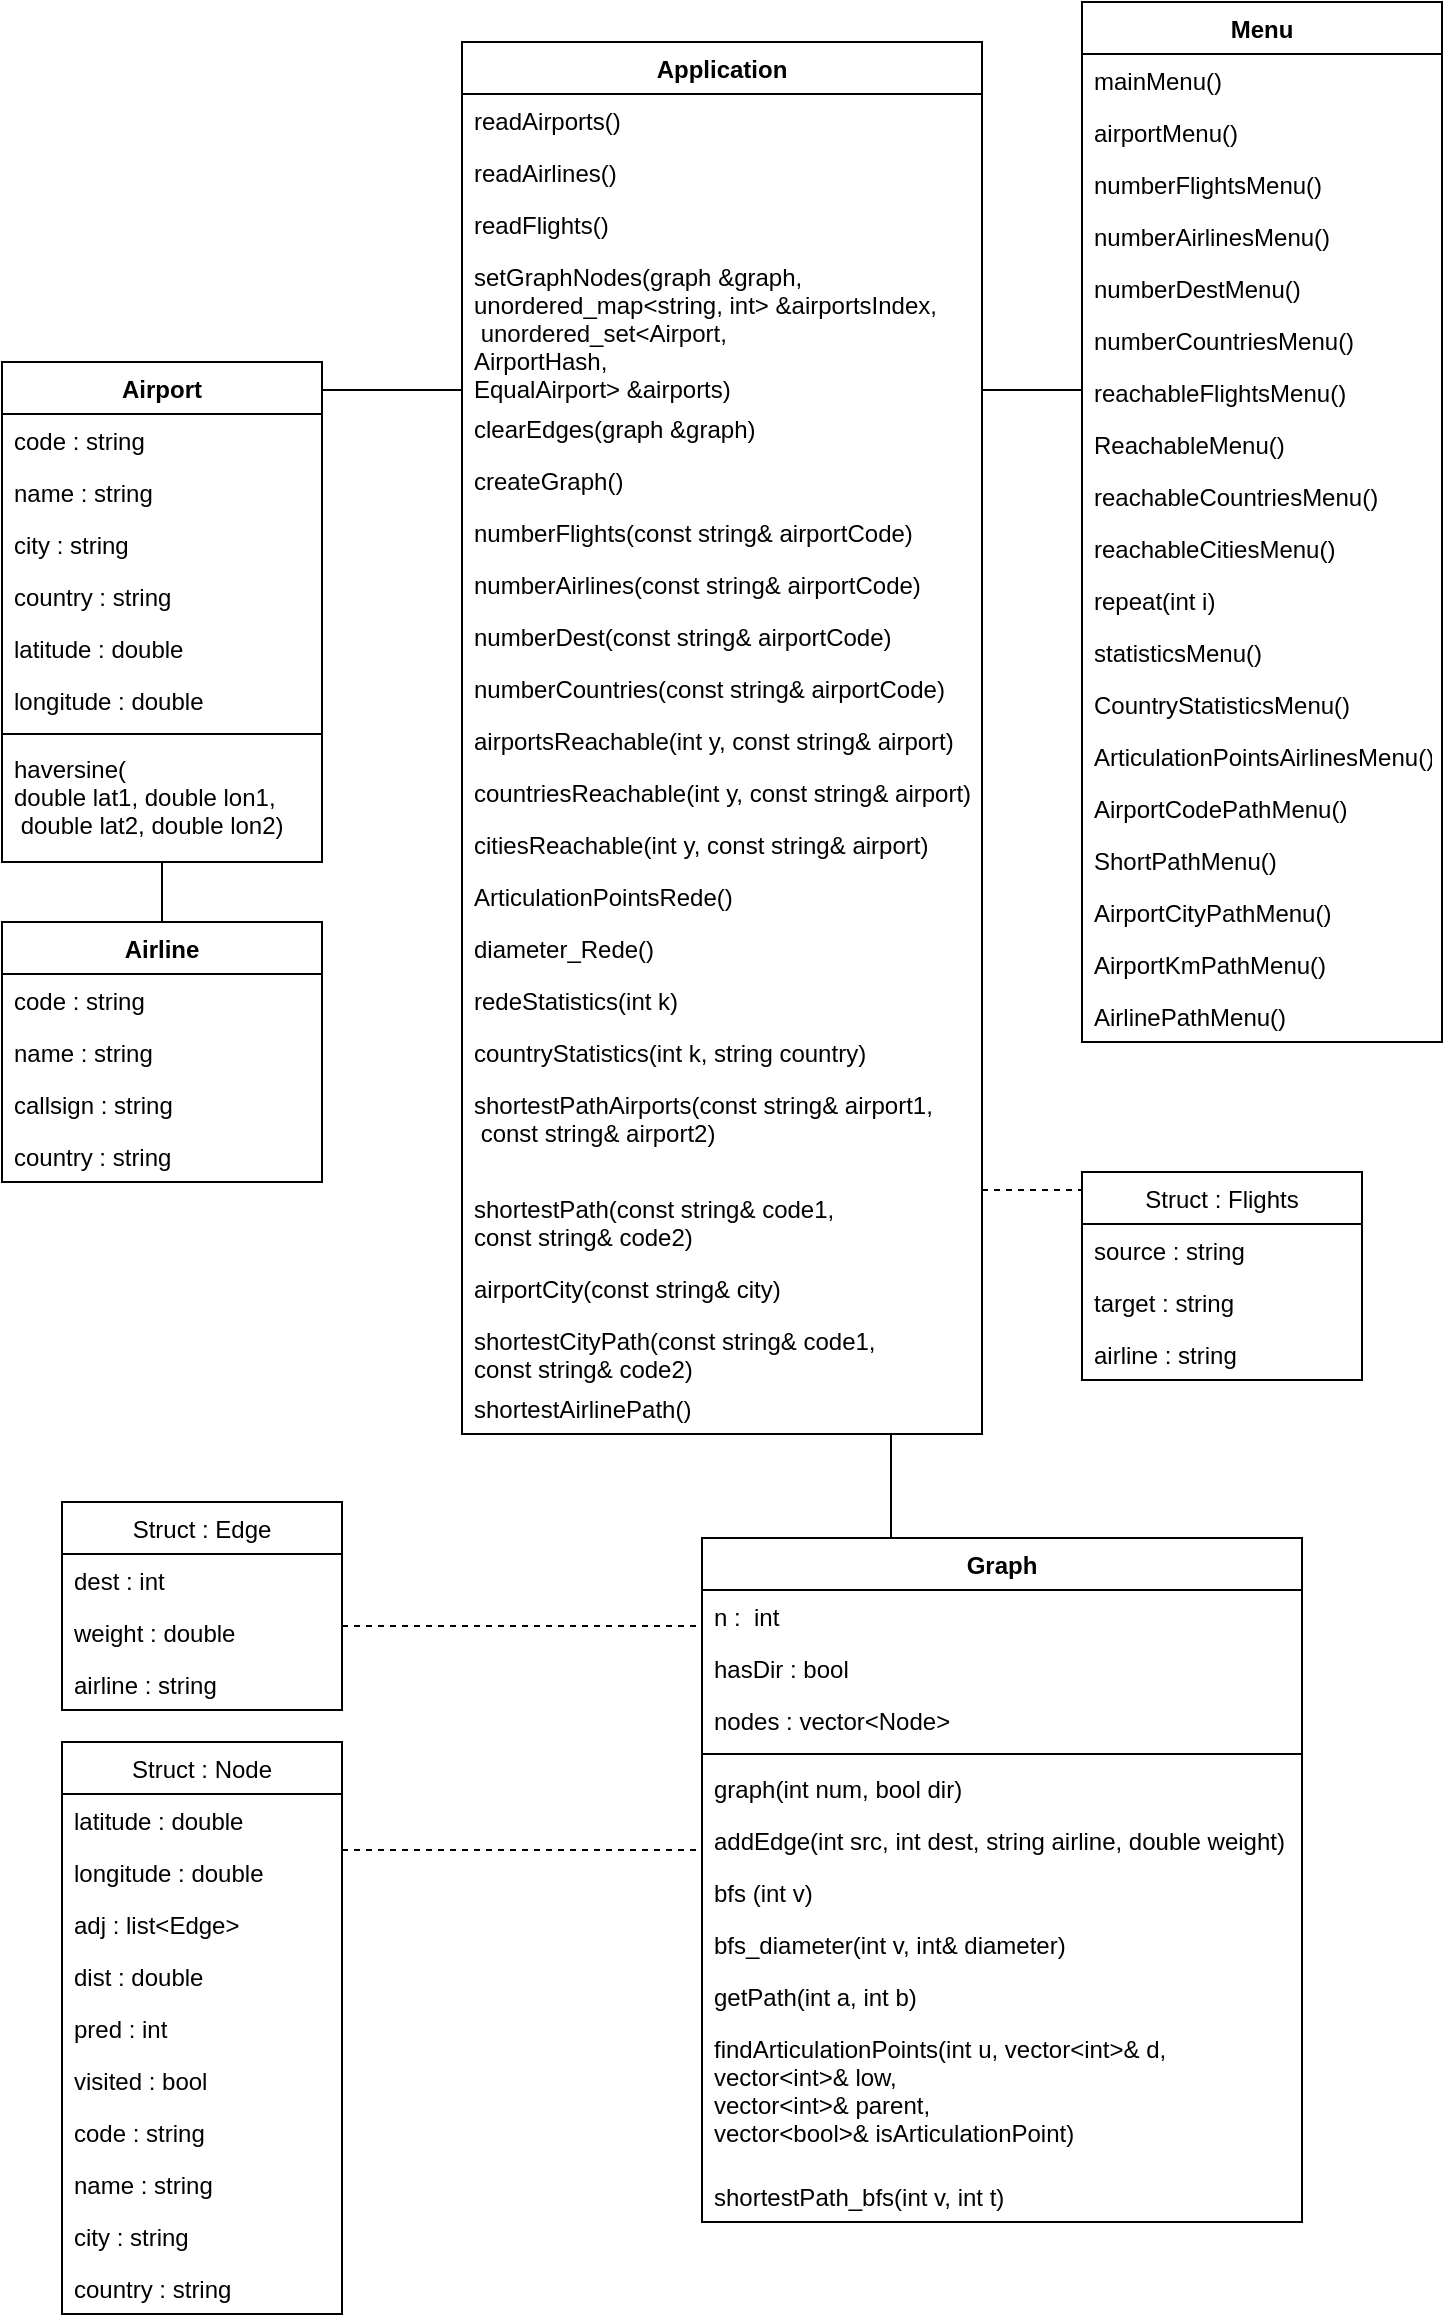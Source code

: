 <mxfile version="20.8.3" type="device"><diagram id="WAvSZbUOhq-vRPrwO2h_" name="Página-1"><mxGraphModel dx="1075" dy="620" grid="1" gridSize="10" guides="1" tooltips="1" connect="1" arrows="1" fold="1" page="1" pageScale="1" pageWidth="827" pageHeight="1169" math="0" shadow="0"><root><mxCell id="0"/><mxCell id="1" parent="0"/><mxCell id="a3QoiFxeWUKnRxNb-1Jx-1" value="Airport" style="swimlane;fontStyle=1;align=center;verticalAlign=top;childLayout=stackLayout;horizontal=1;startSize=26;horizontalStack=0;resizeParent=1;resizeParentMax=0;resizeLast=0;collapsible=1;marginBottom=0;" parent="1" vertex="1"><mxGeometry x="60" y="180" width="160" height="250" as="geometry"/></mxCell><mxCell id="a3QoiFxeWUKnRxNb-1Jx-2" value="code : string" style="text;strokeColor=none;fillColor=none;align=left;verticalAlign=top;spacingLeft=4;spacingRight=4;overflow=hidden;rotatable=0;points=[[0,0.5],[1,0.5]];portConstraint=eastwest;" parent="a3QoiFxeWUKnRxNb-1Jx-1" vertex="1"><mxGeometry y="26" width="160" height="26" as="geometry"/></mxCell><mxCell id="a3QoiFxeWUKnRxNb-1Jx-6" value="name : string" style="text;strokeColor=none;fillColor=none;align=left;verticalAlign=top;spacingLeft=4;spacingRight=4;overflow=hidden;rotatable=0;points=[[0,0.5],[1,0.5]];portConstraint=eastwest;" parent="a3QoiFxeWUKnRxNb-1Jx-1" vertex="1"><mxGeometry y="52" width="160" height="26" as="geometry"/></mxCell><mxCell id="a3QoiFxeWUKnRxNb-1Jx-7" value="city : string" style="text;strokeColor=none;fillColor=none;align=left;verticalAlign=top;spacingLeft=4;spacingRight=4;overflow=hidden;rotatable=0;points=[[0,0.5],[1,0.5]];portConstraint=eastwest;" parent="a3QoiFxeWUKnRxNb-1Jx-1" vertex="1"><mxGeometry y="78" width="160" height="26" as="geometry"/></mxCell><mxCell id="a3QoiFxeWUKnRxNb-1Jx-12" value="country : string" style="text;strokeColor=none;fillColor=none;align=left;verticalAlign=top;spacingLeft=4;spacingRight=4;overflow=hidden;rotatable=0;points=[[0,0.5],[1,0.5]];portConstraint=eastwest;" parent="a3QoiFxeWUKnRxNb-1Jx-1" vertex="1"><mxGeometry y="104" width="160" height="26" as="geometry"/></mxCell><mxCell id="a3QoiFxeWUKnRxNb-1Jx-13" value="latitude : double" style="text;strokeColor=none;fillColor=none;align=left;verticalAlign=top;spacingLeft=4;spacingRight=4;overflow=hidden;rotatable=0;points=[[0,0.5],[1,0.5]];portConstraint=eastwest;" parent="a3QoiFxeWUKnRxNb-1Jx-1" vertex="1"><mxGeometry y="130" width="160" height="26" as="geometry"/></mxCell><mxCell id="a3QoiFxeWUKnRxNb-1Jx-15" value="longitude : double" style="text;strokeColor=none;fillColor=none;align=left;verticalAlign=top;spacingLeft=4;spacingRight=4;overflow=hidden;rotatable=0;points=[[0,0.5],[1,0.5]];portConstraint=eastwest;" parent="a3QoiFxeWUKnRxNb-1Jx-1" vertex="1"><mxGeometry y="156" width="160" height="26" as="geometry"/></mxCell><mxCell id="a3QoiFxeWUKnRxNb-1Jx-24" value="" style="line;strokeWidth=1;fillColor=none;align=left;verticalAlign=middle;spacingTop=-1;spacingLeft=3;spacingRight=3;rotatable=0;labelPosition=right;points=[];portConstraint=eastwest;strokeColor=inherit;" parent="a3QoiFxeWUKnRxNb-1Jx-1" vertex="1"><mxGeometry y="182" width="160" height="8" as="geometry"/></mxCell><mxCell id="a3QoiFxeWUKnRxNb-1Jx-25" value="haversine(&#xA;double lat1, double lon1,&#xA; double lat2, double lon2)" style="text;strokeColor=none;fillColor=none;align=left;verticalAlign=top;spacingLeft=4;spacingRight=4;overflow=hidden;rotatable=0;points=[[0,0.5],[1,0.5]];portConstraint=eastwest;" parent="a3QoiFxeWUKnRxNb-1Jx-1" vertex="1"><mxGeometry y="190" width="160" height="60" as="geometry"/></mxCell><mxCell id="a3QoiFxeWUKnRxNb-1Jx-16" value="Airline" style="swimlane;fontStyle=1;align=center;verticalAlign=top;childLayout=stackLayout;horizontal=1;startSize=26;horizontalStack=0;resizeParent=1;resizeParentMax=0;resizeLast=0;collapsible=1;marginBottom=0;" parent="1" vertex="1"><mxGeometry x="60" y="460" width="160" height="130" as="geometry"/></mxCell><mxCell id="a3QoiFxeWUKnRxNb-1Jx-20" value="code : string" style="text;strokeColor=none;fillColor=none;align=left;verticalAlign=top;spacingLeft=4;spacingRight=4;overflow=hidden;rotatable=0;points=[[0,0.5],[1,0.5]];portConstraint=eastwest;" parent="a3QoiFxeWUKnRxNb-1Jx-16" vertex="1"><mxGeometry y="26" width="160" height="26" as="geometry"/></mxCell><mxCell id="a3QoiFxeWUKnRxNb-1Jx-21" value="name : string" style="text;strokeColor=none;fillColor=none;align=left;verticalAlign=top;spacingLeft=4;spacingRight=4;overflow=hidden;rotatable=0;points=[[0,0.5],[1,0.5]];portConstraint=eastwest;" parent="a3QoiFxeWUKnRxNb-1Jx-16" vertex="1"><mxGeometry y="52" width="160" height="26" as="geometry"/></mxCell><mxCell id="a3QoiFxeWUKnRxNb-1Jx-22" value="callsign : string" style="text;strokeColor=none;fillColor=none;align=left;verticalAlign=top;spacingLeft=4;spacingRight=4;overflow=hidden;rotatable=0;points=[[0,0.5],[1,0.5]];portConstraint=eastwest;" parent="a3QoiFxeWUKnRxNb-1Jx-16" vertex="1"><mxGeometry y="78" width="160" height="26" as="geometry"/></mxCell><mxCell id="a3QoiFxeWUKnRxNb-1Jx-23" value="country : string" style="text;strokeColor=none;fillColor=none;align=left;verticalAlign=top;spacingLeft=4;spacingRight=4;overflow=hidden;rotatable=0;points=[[0,0.5],[1,0.5]];portConstraint=eastwest;" parent="a3QoiFxeWUKnRxNb-1Jx-16" vertex="1"><mxGeometry y="104" width="160" height="26" as="geometry"/></mxCell><mxCell id="a3QoiFxeWUKnRxNb-1Jx-34" value="Application" style="swimlane;fontStyle=1;align=center;verticalAlign=top;childLayout=stackLayout;horizontal=1;startSize=26;horizontalStack=0;resizeParent=1;resizeParentMax=0;resizeLast=0;collapsible=1;marginBottom=0;" parent="1" vertex="1"><mxGeometry x="290" y="20" width="260" height="696" as="geometry"/></mxCell><mxCell id="a3QoiFxeWUKnRxNb-1Jx-37" value="readAirports()" style="text;strokeColor=none;fillColor=none;align=left;verticalAlign=top;spacingLeft=4;spacingRight=4;overflow=hidden;rotatable=0;points=[[0,0.5],[1,0.5]];portConstraint=eastwest;" parent="a3QoiFxeWUKnRxNb-1Jx-34" vertex="1"><mxGeometry y="26" width="260" height="26" as="geometry"/></mxCell><mxCell id="a3QoiFxeWUKnRxNb-1Jx-38" value="readAirlines()" style="text;strokeColor=none;fillColor=none;align=left;verticalAlign=top;spacingLeft=4;spacingRight=4;overflow=hidden;rotatable=0;points=[[0,0.5],[1,0.5]];portConstraint=eastwest;" parent="a3QoiFxeWUKnRxNb-1Jx-34" vertex="1"><mxGeometry y="52" width="260" height="26" as="geometry"/></mxCell><mxCell id="a3QoiFxeWUKnRxNb-1Jx-39" value="readFlights()" style="text;strokeColor=none;fillColor=none;align=left;verticalAlign=top;spacingLeft=4;spacingRight=4;overflow=hidden;rotatable=0;points=[[0,0.5],[1,0.5]];portConstraint=eastwest;" parent="a3QoiFxeWUKnRxNb-1Jx-34" vertex="1"><mxGeometry y="78" width="260" height="26" as="geometry"/></mxCell><mxCell id="a3QoiFxeWUKnRxNb-1Jx-40" value="setGraphNodes(graph &amp;graph, &#xA;unordered_map&lt;string, int&gt; &amp;airportsIndex,&#xA; unordered_set&lt;Airport, &#xA;AirportHash, &#xA;EqualAirport&gt; &amp;airports)" style="text;strokeColor=none;fillColor=none;align=left;verticalAlign=top;spacingLeft=4;spacingRight=4;overflow=hidden;rotatable=0;points=[[0,0.5],[1,0.5]];portConstraint=eastwest;" parent="a3QoiFxeWUKnRxNb-1Jx-34" vertex="1"><mxGeometry y="104" width="260" height="76" as="geometry"/></mxCell><mxCell id="a3QoiFxeWUKnRxNb-1Jx-41" value="clearEdges(graph &amp;graph)" style="text;strokeColor=none;fillColor=none;align=left;verticalAlign=top;spacingLeft=4;spacingRight=4;overflow=hidden;rotatable=0;points=[[0,0.5],[1,0.5]];portConstraint=eastwest;" parent="a3QoiFxeWUKnRxNb-1Jx-34" vertex="1"><mxGeometry y="180" width="260" height="26" as="geometry"/></mxCell><mxCell id="a3QoiFxeWUKnRxNb-1Jx-42" value="createGraph()" style="text;strokeColor=none;fillColor=none;align=left;verticalAlign=top;spacingLeft=4;spacingRight=4;overflow=hidden;rotatable=0;points=[[0,0.5],[1,0.5]];portConstraint=eastwest;" parent="a3QoiFxeWUKnRxNb-1Jx-34" vertex="1"><mxGeometry y="206" width="260" height="26" as="geometry"/></mxCell><mxCell id="a3QoiFxeWUKnRxNb-1Jx-43" value="numberFlights(const string&amp; airportCode)" style="text;strokeColor=none;fillColor=none;align=left;verticalAlign=top;spacingLeft=4;spacingRight=4;overflow=hidden;rotatable=0;points=[[0,0.5],[1,0.5]];portConstraint=eastwest;" parent="a3QoiFxeWUKnRxNb-1Jx-34" vertex="1"><mxGeometry y="232" width="260" height="26" as="geometry"/></mxCell><mxCell id="a3QoiFxeWUKnRxNb-1Jx-44" value="numberAirlines(const string&amp; airportCode)" style="text;strokeColor=none;fillColor=none;align=left;verticalAlign=top;spacingLeft=4;spacingRight=4;overflow=hidden;rotatable=0;points=[[0,0.5],[1,0.5]];portConstraint=eastwest;" parent="a3QoiFxeWUKnRxNb-1Jx-34" vertex="1"><mxGeometry y="258" width="260" height="26" as="geometry"/></mxCell><mxCell id="a3QoiFxeWUKnRxNb-1Jx-45" value="numberDest(const string&amp; airportCode)" style="text;strokeColor=none;fillColor=none;align=left;verticalAlign=top;spacingLeft=4;spacingRight=4;overflow=hidden;rotatable=0;points=[[0,0.5],[1,0.5]];portConstraint=eastwest;" parent="a3QoiFxeWUKnRxNb-1Jx-34" vertex="1"><mxGeometry y="284" width="260" height="26" as="geometry"/></mxCell><mxCell id="a3QoiFxeWUKnRxNb-1Jx-46" value="numberCountries(const string&amp; airportCode)" style="text;strokeColor=none;fillColor=none;align=left;verticalAlign=top;spacingLeft=4;spacingRight=4;overflow=hidden;rotatable=0;points=[[0,0.5],[1,0.5]];portConstraint=eastwest;" parent="a3QoiFxeWUKnRxNb-1Jx-34" vertex="1"><mxGeometry y="310" width="260" height="26" as="geometry"/></mxCell><mxCell id="a3QoiFxeWUKnRxNb-1Jx-47" value="airportsReachable(int y, const string&amp; airport)" style="text;strokeColor=none;fillColor=none;align=left;verticalAlign=top;spacingLeft=4;spacingRight=4;overflow=hidden;rotatable=0;points=[[0,0.5],[1,0.5]];portConstraint=eastwest;" parent="a3QoiFxeWUKnRxNb-1Jx-34" vertex="1"><mxGeometry y="336" width="260" height="26" as="geometry"/></mxCell><mxCell id="a3QoiFxeWUKnRxNb-1Jx-48" value="countriesReachable(int y, const string&amp; airport)" style="text;strokeColor=none;fillColor=none;align=left;verticalAlign=top;spacingLeft=4;spacingRight=4;overflow=hidden;rotatable=0;points=[[0,0.5],[1,0.5]];portConstraint=eastwest;" parent="a3QoiFxeWUKnRxNb-1Jx-34" vertex="1"><mxGeometry y="362" width="260" height="26" as="geometry"/></mxCell><mxCell id="a3QoiFxeWUKnRxNb-1Jx-49" value="citiesReachable(int y, const string&amp; airport)" style="text;strokeColor=none;fillColor=none;align=left;verticalAlign=top;spacingLeft=4;spacingRight=4;overflow=hidden;rotatable=0;points=[[0,0.5],[1,0.5]];portConstraint=eastwest;" parent="a3QoiFxeWUKnRxNb-1Jx-34" vertex="1"><mxGeometry y="388" width="260" height="26" as="geometry"/></mxCell><mxCell id="a3QoiFxeWUKnRxNb-1Jx-50" value="ArticulationPointsRede()" style="text;strokeColor=none;fillColor=none;align=left;verticalAlign=top;spacingLeft=4;spacingRight=4;overflow=hidden;rotatable=0;points=[[0,0.5],[1,0.5]];portConstraint=eastwest;" parent="a3QoiFxeWUKnRxNb-1Jx-34" vertex="1"><mxGeometry y="414" width="260" height="26" as="geometry"/></mxCell><mxCell id="a3QoiFxeWUKnRxNb-1Jx-51" value="diameter_Rede()" style="text;strokeColor=none;fillColor=none;align=left;verticalAlign=top;spacingLeft=4;spacingRight=4;overflow=hidden;rotatable=0;points=[[0,0.5],[1,0.5]];portConstraint=eastwest;" parent="a3QoiFxeWUKnRxNb-1Jx-34" vertex="1"><mxGeometry y="440" width="260" height="26" as="geometry"/></mxCell><mxCell id="a3QoiFxeWUKnRxNb-1Jx-52" value="redeStatistics(int k)" style="text;strokeColor=none;fillColor=none;align=left;verticalAlign=top;spacingLeft=4;spacingRight=4;overflow=hidden;rotatable=0;points=[[0,0.5],[1,0.5]];portConstraint=eastwest;" parent="a3QoiFxeWUKnRxNb-1Jx-34" vertex="1"><mxGeometry y="466" width="260" height="26" as="geometry"/></mxCell><mxCell id="a3QoiFxeWUKnRxNb-1Jx-53" value="countryStatistics(int k, string country)" style="text;strokeColor=none;fillColor=none;align=left;verticalAlign=top;spacingLeft=4;spacingRight=4;overflow=hidden;rotatable=0;points=[[0,0.5],[1,0.5]];portConstraint=eastwest;" parent="a3QoiFxeWUKnRxNb-1Jx-34" vertex="1"><mxGeometry y="492" width="260" height="26" as="geometry"/></mxCell><mxCell id="2A4yk1MuKXkSn5TAVUj1-5" value="shortestPathAirports(const string&amp; airport1,&#xA; const string&amp; airport2)" style="text;strokeColor=none;fillColor=none;align=left;verticalAlign=top;spacingLeft=4;spacingRight=4;overflow=hidden;rotatable=0;points=[[0,0.5],[1,0.5]];portConstraint=eastwest;" vertex="1" parent="a3QoiFxeWUKnRxNb-1Jx-34"><mxGeometry y="518" width="260" height="52" as="geometry"/></mxCell><mxCell id="2A4yk1MuKXkSn5TAVUj1-6" value="shortestPath(const string&amp; code1, &#xA;const string&amp; code2)" style="text;strokeColor=none;fillColor=none;align=left;verticalAlign=top;spacingLeft=4;spacingRight=4;overflow=hidden;rotatable=0;points=[[0,0.5],[1,0.5]];portConstraint=eastwest;" vertex="1" parent="a3QoiFxeWUKnRxNb-1Jx-34"><mxGeometry y="570" width="260" height="40" as="geometry"/></mxCell><mxCell id="2A4yk1MuKXkSn5TAVUj1-7" value="airportCity(const string&amp; city)" style="text;strokeColor=none;fillColor=none;align=left;verticalAlign=top;spacingLeft=4;spacingRight=4;overflow=hidden;rotatable=0;points=[[0,0.5],[1,0.5]];portConstraint=eastwest;" vertex="1" parent="a3QoiFxeWUKnRxNb-1Jx-34"><mxGeometry y="610" width="260" height="26" as="geometry"/></mxCell><mxCell id="2A4yk1MuKXkSn5TAVUj1-8" value="shortestCityPath(const string&amp; code1, &#xA;const string&amp; code2)" style="text;strokeColor=none;fillColor=none;align=left;verticalAlign=top;spacingLeft=4;spacingRight=4;overflow=hidden;rotatable=0;points=[[0,0.5],[1,0.5]];portConstraint=eastwest;" vertex="1" parent="a3QoiFxeWUKnRxNb-1Jx-34"><mxGeometry y="636" width="260" height="34" as="geometry"/></mxCell><mxCell id="2A4yk1MuKXkSn5TAVUj1-10" value="shortestAirlinePath()" style="text;strokeColor=none;fillColor=none;align=left;verticalAlign=top;spacingLeft=4;spacingRight=4;overflow=hidden;rotatable=0;points=[[0,0.5],[1,0.5]];portConstraint=eastwest;" vertex="1" parent="a3QoiFxeWUKnRxNb-1Jx-34"><mxGeometry y="670" width="260" height="26" as="geometry"/></mxCell><mxCell id="a3QoiFxeWUKnRxNb-1Jx-54" value="Graph" style="swimlane;fontStyle=1;align=center;verticalAlign=top;childLayout=stackLayout;horizontal=1;startSize=26;horizontalStack=0;resizeParent=1;resizeParentMax=0;resizeLast=0;collapsible=1;marginBottom=0;" parent="1" vertex="1"><mxGeometry x="410" y="768" width="300" height="342" as="geometry"/></mxCell><mxCell id="a3QoiFxeWUKnRxNb-1Jx-99" value="n :  int" style="text;strokeColor=none;fillColor=none;align=left;verticalAlign=top;spacingLeft=4;spacingRight=4;overflow=hidden;rotatable=0;points=[[0,0.5],[1,0.5]];portConstraint=eastwest;" parent="a3QoiFxeWUKnRxNb-1Jx-54" vertex="1"><mxGeometry y="26" width="300" height="26" as="geometry"/></mxCell><mxCell id="a3QoiFxeWUKnRxNb-1Jx-100" value="hasDir : bool" style="text;strokeColor=none;fillColor=none;align=left;verticalAlign=top;spacingLeft=4;spacingRight=4;overflow=hidden;rotatable=0;points=[[0,0.5],[1,0.5]];portConstraint=eastwest;" parent="a3QoiFxeWUKnRxNb-1Jx-54" vertex="1"><mxGeometry y="52" width="300" height="26" as="geometry"/></mxCell><mxCell id="a3QoiFxeWUKnRxNb-1Jx-101" value="nodes : vector&lt;Node&gt;" style="text;strokeColor=none;fillColor=none;align=left;verticalAlign=top;spacingLeft=4;spacingRight=4;overflow=hidden;rotatable=0;points=[[0,0.5],[1,0.5]];portConstraint=eastwest;" parent="a3QoiFxeWUKnRxNb-1Jx-54" vertex="1"><mxGeometry y="78" width="300" height="26" as="geometry"/></mxCell><mxCell id="a3QoiFxeWUKnRxNb-1Jx-98" value="" style="line;strokeWidth=1;fillColor=none;align=left;verticalAlign=middle;spacingTop=-1;spacingLeft=3;spacingRight=3;rotatable=0;labelPosition=right;points=[];portConstraint=eastwest;strokeColor=inherit;" parent="a3QoiFxeWUKnRxNb-1Jx-54" vertex="1"><mxGeometry y="104" width="300" height="8" as="geometry"/></mxCell><mxCell id="a3QoiFxeWUKnRxNb-1Jx-58" value="graph(int num, bool dir)" style="text;strokeColor=none;fillColor=none;align=left;verticalAlign=top;spacingLeft=4;spacingRight=4;overflow=hidden;rotatable=0;points=[[0,0.5],[1,0.5]];portConstraint=eastwest;" parent="a3QoiFxeWUKnRxNb-1Jx-54" vertex="1"><mxGeometry y="112" width="300" height="26" as="geometry"/></mxCell><mxCell id="a3QoiFxeWUKnRxNb-1Jx-59" value="addEdge(int src, int dest, string airline, double weight)" style="text;strokeColor=none;fillColor=none;align=left;verticalAlign=top;spacingLeft=4;spacingRight=4;overflow=hidden;rotatable=0;points=[[0,0.5],[1,0.5]];portConstraint=eastwest;" parent="a3QoiFxeWUKnRxNb-1Jx-54" vertex="1"><mxGeometry y="138" width="300" height="26" as="geometry"/></mxCell><mxCell id="a3QoiFxeWUKnRxNb-1Jx-60" value="bfs (int v)" style="text;strokeColor=none;fillColor=none;align=left;verticalAlign=top;spacingLeft=4;spacingRight=4;overflow=hidden;rotatable=0;points=[[0,0.5],[1,0.5]];portConstraint=eastwest;" parent="a3QoiFxeWUKnRxNb-1Jx-54" vertex="1"><mxGeometry y="164" width="300" height="26" as="geometry"/></mxCell><mxCell id="a3QoiFxeWUKnRxNb-1Jx-61" value="bfs_diameter(int v, int&amp; diameter)" style="text;strokeColor=none;fillColor=none;align=left;verticalAlign=top;spacingLeft=4;spacingRight=4;overflow=hidden;rotatable=0;points=[[0,0.5],[1,0.5]];portConstraint=eastwest;" parent="a3QoiFxeWUKnRxNb-1Jx-54" vertex="1"><mxGeometry y="190" width="300" height="26" as="geometry"/></mxCell><mxCell id="a3QoiFxeWUKnRxNb-1Jx-62" value="getPath(int a, int b)" style="text;strokeColor=none;fillColor=none;align=left;verticalAlign=top;spacingLeft=4;spacingRight=4;overflow=hidden;rotatable=0;points=[[0,0.5],[1,0.5]];portConstraint=eastwest;" parent="a3QoiFxeWUKnRxNb-1Jx-54" vertex="1"><mxGeometry y="216" width="300" height="26" as="geometry"/></mxCell><mxCell id="a3QoiFxeWUKnRxNb-1Jx-63" value="findArticulationPoints(int u, vector&lt;int&gt;&amp; d, &#xA;vector&lt;int&gt;&amp; low, &#xA;vector&lt;int&gt;&amp; parent, &#xA;vector&lt;bool&gt;&amp; isArticulationPoint)" style="text;strokeColor=none;fillColor=none;align=left;verticalAlign=top;spacingLeft=4;spacingRight=4;overflow=hidden;rotatable=0;points=[[0,0.5],[1,0.5]];portConstraint=eastwest;" parent="a3QoiFxeWUKnRxNb-1Jx-54" vertex="1"><mxGeometry y="242" width="300" height="74" as="geometry"/></mxCell><mxCell id="2A4yk1MuKXkSn5TAVUj1-9" value="shortestPath_bfs(int v, int t)" style="text;strokeColor=none;fillColor=none;align=left;verticalAlign=top;spacingLeft=4;spacingRight=4;overflow=hidden;rotatable=0;points=[[0,0.5],[1,0.5]];portConstraint=eastwest;" vertex="1" parent="a3QoiFxeWUKnRxNb-1Jx-54"><mxGeometry y="316" width="300" height="26" as="geometry"/></mxCell><mxCell id="a3QoiFxeWUKnRxNb-1Jx-66" value="Struct : Flights" style="swimlane;fontStyle=0;childLayout=stackLayout;horizontal=1;startSize=26;fillColor=none;horizontalStack=0;resizeParent=1;resizeParentMax=0;resizeLast=0;collapsible=1;marginBottom=0;" parent="1" vertex="1"><mxGeometry x="600" y="585" width="140" height="104" as="geometry"/></mxCell><mxCell id="a3QoiFxeWUKnRxNb-1Jx-67" value="source : string" style="text;strokeColor=none;fillColor=none;align=left;verticalAlign=top;spacingLeft=4;spacingRight=4;overflow=hidden;rotatable=0;points=[[0,0.5],[1,0.5]];portConstraint=eastwest;" parent="a3QoiFxeWUKnRxNb-1Jx-66" vertex="1"><mxGeometry y="26" width="140" height="26" as="geometry"/></mxCell><mxCell id="a3QoiFxeWUKnRxNb-1Jx-68" value="target : string" style="text;strokeColor=none;fillColor=none;align=left;verticalAlign=top;spacingLeft=4;spacingRight=4;overflow=hidden;rotatable=0;points=[[0,0.5],[1,0.5]];portConstraint=eastwest;" parent="a3QoiFxeWUKnRxNb-1Jx-66" vertex="1"><mxGeometry y="52" width="140" height="26" as="geometry"/></mxCell><mxCell id="a3QoiFxeWUKnRxNb-1Jx-69" value="airline : string" style="text;strokeColor=none;fillColor=none;align=left;verticalAlign=top;spacingLeft=4;spacingRight=4;overflow=hidden;rotatable=0;points=[[0,0.5],[1,0.5]];portConstraint=eastwest;" parent="a3QoiFxeWUKnRxNb-1Jx-66" vertex="1"><mxGeometry y="78" width="140" height="26" as="geometry"/></mxCell><mxCell id="a3QoiFxeWUKnRxNb-1Jx-74" value="Struct : Edge" style="swimlane;fontStyle=0;childLayout=stackLayout;horizontal=1;startSize=26;fillColor=none;horizontalStack=0;resizeParent=1;resizeParentMax=0;resizeLast=0;collapsible=1;marginBottom=0;" parent="1" vertex="1"><mxGeometry x="90" y="750" width="140" height="104" as="geometry"/></mxCell><mxCell id="a3QoiFxeWUKnRxNb-1Jx-75" value="dest : int" style="text;strokeColor=none;fillColor=none;align=left;verticalAlign=top;spacingLeft=4;spacingRight=4;overflow=hidden;rotatable=0;points=[[0,0.5],[1,0.5]];portConstraint=eastwest;" parent="a3QoiFxeWUKnRxNb-1Jx-74" vertex="1"><mxGeometry y="26" width="140" height="26" as="geometry"/></mxCell><mxCell id="a3QoiFxeWUKnRxNb-1Jx-76" value="weight : double" style="text;strokeColor=none;fillColor=none;align=left;verticalAlign=top;spacingLeft=4;spacingRight=4;overflow=hidden;rotatable=0;points=[[0,0.5],[1,0.5]];portConstraint=eastwest;" parent="a3QoiFxeWUKnRxNb-1Jx-74" vertex="1"><mxGeometry y="52" width="140" height="26" as="geometry"/></mxCell><mxCell id="a3QoiFxeWUKnRxNb-1Jx-77" value="airline : string" style="text;strokeColor=none;fillColor=none;align=left;verticalAlign=top;spacingLeft=4;spacingRight=4;overflow=hidden;rotatable=0;points=[[0,0.5],[1,0.5]];portConstraint=eastwest;" parent="a3QoiFxeWUKnRxNb-1Jx-74" vertex="1"><mxGeometry y="78" width="140" height="26" as="geometry"/></mxCell><mxCell id="a3QoiFxeWUKnRxNb-1Jx-84" value="" style="line;strokeWidth=1;fillColor=none;align=left;verticalAlign=middle;spacingTop=-1;spacingLeft=3;spacingRight=3;rotatable=0;labelPosition=right;points=[];portConstraint=eastwest;strokeColor=inherit;dashed=1;" parent="1" vertex="1"><mxGeometry x="230" y="808" width="180" height="8" as="geometry"/></mxCell><mxCell id="a3QoiFxeWUKnRxNb-1Jx-85" value="Struct : Node" style="swimlane;fontStyle=0;childLayout=stackLayout;horizontal=1;startSize=26;fillColor=none;horizontalStack=0;resizeParent=1;resizeParentMax=0;resizeLast=0;collapsible=1;marginBottom=0;" parent="1" vertex="1"><mxGeometry x="90" y="870" width="140" height="286" as="geometry"/></mxCell><mxCell id="a3QoiFxeWUKnRxNb-1Jx-95" value="latitude : double" style="text;strokeColor=none;fillColor=none;align=left;verticalAlign=top;spacingLeft=4;spacingRight=4;overflow=hidden;rotatable=0;points=[[0,0.5],[1,0.5]];portConstraint=eastwest;" parent="a3QoiFxeWUKnRxNb-1Jx-85" vertex="1"><mxGeometry y="26" width="140" height="26" as="geometry"/></mxCell><mxCell id="a3QoiFxeWUKnRxNb-1Jx-96" value="longitude : double" style="text;strokeColor=none;fillColor=none;align=left;verticalAlign=top;spacingLeft=4;spacingRight=4;overflow=hidden;rotatable=0;points=[[0,0.5],[1,0.5]];portConstraint=eastwest;" parent="a3QoiFxeWUKnRxNb-1Jx-85" vertex="1"><mxGeometry y="52" width="140" height="26" as="geometry"/></mxCell><mxCell id="a3QoiFxeWUKnRxNb-1Jx-86" value="adj : list&lt;Edge&gt;" style="text;strokeColor=none;fillColor=none;align=left;verticalAlign=top;spacingLeft=4;spacingRight=4;overflow=hidden;rotatable=0;points=[[0,0.5],[1,0.5]];portConstraint=eastwest;dashed=1;" parent="a3QoiFxeWUKnRxNb-1Jx-85" vertex="1"><mxGeometry y="78" width="140" height="26" as="geometry"/></mxCell><mxCell id="a3QoiFxeWUKnRxNb-1Jx-87" value="dist : double" style="text;strokeColor=none;fillColor=none;align=left;verticalAlign=top;spacingLeft=4;spacingRight=4;overflow=hidden;rotatable=0;points=[[0,0.5],[1,0.5]];portConstraint=eastwest;dashed=1;" parent="a3QoiFxeWUKnRxNb-1Jx-85" vertex="1"><mxGeometry y="104" width="140" height="26" as="geometry"/></mxCell><mxCell id="a3QoiFxeWUKnRxNb-1Jx-88" value="pred : int" style="text;strokeColor=none;fillColor=none;align=left;verticalAlign=top;spacingLeft=4;spacingRight=4;overflow=hidden;rotatable=0;points=[[0,0.5],[1,0.5]];portConstraint=eastwest;dashed=1;" parent="a3QoiFxeWUKnRxNb-1Jx-85" vertex="1"><mxGeometry y="130" width="140" height="26" as="geometry"/></mxCell><mxCell id="a3QoiFxeWUKnRxNb-1Jx-89" value="visited : bool&#xA;" style="text;strokeColor=none;fillColor=none;align=left;verticalAlign=top;spacingLeft=4;spacingRight=4;overflow=hidden;rotatable=0;points=[[0,0.5],[1,0.5]];portConstraint=eastwest;dashed=1;" parent="a3QoiFxeWUKnRxNb-1Jx-85" vertex="1"><mxGeometry y="156" width="140" height="26" as="geometry"/></mxCell><mxCell id="a3QoiFxeWUKnRxNb-1Jx-91" value="code : string" style="text;strokeColor=none;fillColor=none;align=left;verticalAlign=top;spacingLeft=4;spacingRight=4;overflow=hidden;rotatable=0;points=[[0,0.5],[1,0.5]];portConstraint=eastwest;" parent="a3QoiFxeWUKnRxNb-1Jx-85" vertex="1"><mxGeometry y="182" width="140" height="26" as="geometry"/></mxCell><mxCell id="a3QoiFxeWUKnRxNb-1Jx-92" value="name : string" style="text;strokeColor=none;fillColor=none;align=left;verticalAlign=top;spacingLeft=4;spacingRight=4;overflow=hidden;rotatable=0;points=[[0,0.5],[1,0.5]];portConstraint=eastwest;" parent="a3QoiFxeWUKnRxNb-1Jx-85" vertex="1"><mxGeometry y="208" width="140" height="26" as="geometry"/></mxCell><mxCell id="a3QoiFxeWUKnRxNb-1Jx-93" value="city : string" style="text;strokeColor=none;fillColor=none;align=left;verticalAlign=top;spacingLeft=4;spacingRight=4;overflow=hidden;rotatable=0;points=[[0,0.5],[1,0.5]];portConstraint=eastwest;" parent="a3QoiFxeWUKnRxNb-1Jx-85" vertex="1"><mxGeometry y="234" width="140" height="26" as="geometry"/></mxCell><mxCell id="a3QoiFxeWUKnRxNb-1Jx-94" value="country : string" style="text;strokeColor=none;fillColor=none;align=left;verticalAlign=top;spacingLeft=4;spacingRight=4;overflow=hidden;rotatable=0;points=[[0,0.5],[1,0.5]];portConstraint=eastwest;" parent="a3QoiFxeWUKnRxNb-1Jx-85" vertex="1"><mxGeometry y="260" width="140" height="26" as="geometry"/></mxCell><mxCell id="a3QoiFxeWUKnRxNb-1Jx-97" value="" style="line;strokeWidth=1;fillColor=none;align=left;verticalAlign=middle;spacingTop=-1;spacingLeft=3;spacingRight=3;rotatable=0;labelPosition=right;points=[];portConstraint=eastwest;strokeColor=inherit;dashed=1;" parent="1" vertex="1"><mxGeometry x="230" y="920" width="180" height="8" as="geometry"/></mxCell><mxCell id="a3QoiFxeWUKnRxNb-1Jx-104" value="" style="line;strokeWidth=1;fillColor=none;align=left;verticalAlign=middle;spacingTop=-1;spacingLeft=3;spacingRight=3;rotatable=0;labelPosition=right;points=[];portConstraint=eastwest;strokeColor=inherit;direction=south;" parent="1" vertex="1"><mxGeometry x="500" y="716" width="9" height="52" as="geometry"/></mxCell><mxCell id="a3QoiFxeWUKnRxNb-1Jx-105" value="" style="line;strokeWidth=1;fillColor=none;align=left;verticalAlign=middle;spacingTop=-1;spacingLeft=3;spacingRight=3;rotatable=0;labelPosition=right;points=[];portConstraint=eastwest;strokeColor=inherit;" parent="1" vertex="1"><mxGeometry x="220" y="190" width="70" height="8" as="geometry"/></mxCell><mxCell id="a3QoiFxeWUKnRxNb-1Jx-108" value="" style="line;strokeWidth=1;fillColor=none;align=left;verticalAlign=middle;spacingTop=-1;spacingLeft=3;spacingRight=3;rotatable=0;labelPosition=right;points=[];portConstraint=eastwest;strokeColor=inherit;direction=south;" parent="1" vertex="1"><mxGeometry x="136" y="430" width="8" height="30" as="geometry"/></mxCell><mxCell id="a3QoiFxeWUKnRxNb-1Jx-113" value="Menu" style="swimlane;fontStyle=1;align=center;verticalAlign=top;childLayout=stackLayout;horizontal=1;startSize=26;horizontalStack=0;resizeParent=1;resizeParentMax=0;resizeLast=0;collapsible=1;marginBottom=0;" parent="1" vertex="1"><mxGeometry x="600" width="180" height="520" as="geometry"/></mxCell><mxCell id="a3QoiFxeWUKnRxNb-1Jx-116" value="mainMenu()" style="text;strokeColor=none;fillColor=none;align=left;verticalAlign=top;spacingLeft=4;spacingRight=4;overflow=hidden;rotatable=0;points=[[0,0.5],[1,0.5]];portConstraint=eastwest;" parent="a3QoiFxeWUKnRxNb-1Jx-113" vertex="1"><mxGeometry y="26" width="180" height="26" as="geometry"/></mxCell><mxCell id="a3QoiFxeWUKnRxNb-1Jx-117" value="airportMenu()" style="text;strokeColor=none;fillColor=none;align=left;verticalAlign=top;spacingLeft=4;spacingRight=4;overflow=hidden;rotatable=0;points=[[0,0.5],[1,0.5]];portConstraint=eastwest;" parent="a3QoiFxeWUKnRxNb-1Jx-113" vertex="1"><mxGeometry y="52" width="180" height="26" as="geometry"/></mxCell><mxCell id="a3QoiFxeWUKnRxNb-1Jx-118" value="numberFlightsMenu()" style="text;strokeColor=none;fillColor=none;align=left;verticalAlign=top;spacingLeft=4;spacingRight=4;overflow=hidden;rotatable=0;points=[[0,0.5],[1,0.5]];portConstraint=eastwest;" parent="a3QoiFxeWUKnRxNb-1Jx-113" vertex="1"><mxGeometry y="78" width="180" height="26" as="geometry"/></mxCell><mxCell id="a3QoiFxeWUKnRxNb-1Jx-119" value="numberAirlinesMenu()" style="text;strokeColor=none;fillColor=none;align=left;verticalAlign=top;spacingLeft=4;spacingRight=4;overflow=hidden;rotatable=0;points=[[0,0.5],[1,0.5]];portConstraint=eastwest;" parent="a3QoiFxeWUKnRxNb-1Jx-113" vertex="1"><mxGeometry y="104" width="180" height="26" as="geometry"/></mxCell><mxCell id="a3QoiFxeWUKnRxNb-1Jx-120" value="numberDestMenu()" style="text;strokeColor=none;fillColor=none;align=left;verticalAlign=top;spacingLeft=4;spacingRight=4;overflow=hidden;rotatable=0;points=[[0,0.5],[1,0.5]];portConstraint=eastwest;" parent="a3QoiFxeWUKnRxNb-1Jx-113" vertex="1"><mxGeometry y="130" width="180" height="26" as="geometry"/></mxCell><mxCell id="a3QoiFxeWUKnRxNb-1Jx-121" value="numberCountriesMenu()" style="text;strokeColor=none;fillColor=none;align=left;verticalAlign=top;spacingLeft=4;spacingRight=4;overflow=hidden;rotatable=0;points=[[0,0.5],[1,0.5]];portConstraint=eastwest;" parent="a3QoiFxeWUKnRxNb-1Jx-113" vertex="1"><mxGeometry y="156" width="180" height="26" as="geometry"/></mxCell><mxCell id="a3QoiFxeWUKnRxNb-1Jx-122" value="reachableFlightsMenu()" style="text;strokeColor=none;fillColor=none;align=left;verticalAlign=top;spacingLeft=4;spacingRight=4;overflow=hidden;rotatable=0;points=[[0,0.5],[1,0.5]];portConstraint=eastwest;" parent="a3QoiFxeWUKnRxNb-1Jx-113" vertex="1"><mxGeometry y="182" width="180" height="26" as="geometry"/></mxCell><mxCell id="a3QoiFxeWUKnRxNb-1Jx-123" value="ReachableMenu()" style="text;strokeColor=none;fillColor=none;align=left;verticalAlign=top;spacingLeft=4;spacingRight=4;overflow=hidden;rotatable=0;points=[[0,0.5],[1,0.5]];portConstraint=eastwest;" parent="a3QoiFxeWUKnRxNb-1Jx-113" vertex="1"><mxGeometry y="208" width="180" height="26" as="geometry"/></mxCell><mxCell id="a3QoiFxeWUKnRxNb-1Jx-124" value="reachableCountriesMenu()" style="text;strokeColor=none;fillColor=none;align=left;verticalAlign=top;spacingLeft=4;spacingRight=4;overflow=hidden;rotatable=0;points=[[0,0.5],[1,0.5]];portConstraint=eastwest;" parent="a3QoiFxeWUKnRxNb-1Jx-113" vertex="1"><mxGeometry y="234" width="180" height="26" as="geometry"/></mxCell><mxCell id="a3QoiFxeWUKnRxNb-1Jx-125" value="reachableCitiesMenu()" style="text;strokeColor=none;fillColor=none;align=left;verticalAlign=top;spacingLeft=4;spacingRight=4;overflow=hidden;rotatable=0;points=[[0,0.5],[1,0.5]];portConstraint=eastwest;" parent="a3QoiFxeWUKnRxNb-1Jx-113" vertex="1"><mxGeometry y="260" width="180" height="26" as="geometry"/></mxCell><mxCell id="a3QoiFxeWUKnRxNb-1Jx-126" value="repeat(int i)" style="text;strokeColor=none;fillColor=none;align=left;verticalAlign=top;spacingLeft=4;spacingRight=4;overflow=hidden;rotatable=0;points=[[0,0.5],[1,0.5]];portConstraint=eastwest;" parent="a3QoiFxeWUKnRxNb-1Jx-113" vertex="1"><mxGeometry y="286" width="180" height="26" as="geometry"/></mxCell><mxCell id="a3QoiFxeWUKnRxNb-1Jx-127" value="statisticsMenu()" style="text;strokeColor=none;fillColor=none;align=left;verticalAlign=top;spacingLeft=4;spacingRight=4;overflow=hidden;rotatable=0;points=[[0,0.5],[1,0.5]];portConstraint=eastwest;" parent="a3QoiFxeWUKnRxNb-1Jx-113" vertex="1"><mxGeometry y="312" width="180" height="26" as="geometry"/></mxCell><mxCell id="a3QoiFxeWUKnRxNb-1Jx-128" value="CountryStatisticsMenu()" style="text;strokeColor=none;fillColor=none;align=left;verticalAlign=top;spacingLeft=4;spacingRight=4;overflow=hidden;rotatable=0;points=[[0,0.5],[1,0.5]];portConstraint=eastwest;" parent="a3QoiFxeWUKnRxNb-1Jx-113" vertex="1"><mxGeometry y="338" width="180" height="26" as="geometry"/></mxCell><mxCell id="a3QoiFxeWUKnRxNb-1Jx-129" value="ArticulationPointsAirlinesMenu()" style="text;strokeColor=none;fillColor=none;align=left;verticalAlign=top;spacingLeft=4;spacingRight=4;overflow=hidden;rotatable=0;points=[[0,0.5],[1,0.5]];portConstraint=eastwest;" parent="a3QoiFxeWUKnRxNb-1Jx-113" vertex="1"><mxGeometry y="364" width="180" height="26" as="geometry"/></mxCell><mxCell id="2A4yk1MuKXkSn5TAVUj1-1" value="AirportCodePathMenu()" style="text;strokeColor=none;fillColor=none;align=left;verticalAlign=top;spacingLeft=4;spacingRight=4;overflow=hidden;rotatable=0;points=[[0,0.5],[1,0.5]];portConstraint=eastwest;" vertex="1" parent="a3QoiFxeWUKnRxNb-1Jx-113"><mxGeometry y="390" width="180" height="26" as="geometry"/></mxCell><mxCell id="2A4yk1MuKXkSn5TAVUj1-2" value="ShortPathMenu()" style="text;strokeColor=none;fillColor=none;align=left;verticalAlign=top;spacingLeft=4;spacingRight=4;overflow=hidden;rotatable=0;points=[[0,0.5],[1,0.5]];portConstraint=eastwest;" vertex="1" parent="a3QoiFxeWUKnRxNb-1Jx-113"><mxGeometry y="416" width="180" height="26" as="geometry"/></mxCell><mxCell id="2A4yk1MuKXkSn5TAVUj1-3" value="AirportCityPathMenu()" style="text;strokeColor=none;fillColor=none;align=left;verticalAlign=top;spacingLeft=4;spacingRight=4;overflow=hidden;rotatable=0;points=[[0,0.5],[1,0.5]];portConstraint=eastwest;" vertex="1" parent="a3QoiFxeWUKnRxNb-1Jx-113"><mxGeometry y="442" width="180" height="26" as="geometry"/></mxCell><mxCell id="2A4yk1MuKXkSn5TAVUj1-4" value="AirportKmPathMenu()" style="text;strokeColor=none;fillColor=none;align=left;verticalAlign=top;spacingLeft=4;spacingRight=4;overflow=hidden;rotatable=0;points=[[0,0.5],[1,0.5]];portConstraint=eastwest;" vertex="1" parent="a3QoiFxeWUKnRxNb-1Jx-113"><mxGeometry y="468" width="180" height="26" as="geometry"/></mxCell><mxCell id="2A4yk1MuKXkSn5TAVUj1-12" value="AirlinePathMenu()" style="text;strokeColor=none;fillColor=none;align=left;verticalAlign=top;spacingLeft=4;spacingRight=4;overflow=hidden;rotatable=0;points=[[0,0.5],[1,0.5]];portConstraint=eastwest;" vertex="1" parent="a3QoiFxeWUKnRxNb-1Jx-113"><mxGeometry y="494" width="180" height="26" as="geometry"/></mxCell><mxCell id="a3QoiFxeWUKnRxNb-1Jx-130" value="" style="line;strokeWidth=1;fillColor=none;align=left;verticalAlign=middle;spacingTop=-1;spacingLeft=3;spacingRight=3;rotatable=0;labelPosition=right;points=[];portConstraint=eastwest;strokeColor=inherit;dashed=1;" parent="1" vertex="1"><mxGeometry x="550" y="590" width="50" height="8" as="geometry"/></mxCell><mxCell id="a3QoiFxeWUKnRxNb-1Jx-131" value="" style="line;strokeWidth=1;fillColor=none;align=left;verticalAlign=middle;spacingTop=-1;spacingLeft=3;spacingRight=3;rotatable=0;labelPosition=right;points=[];portConstraint=eastwest;strokeColor=inherit;" parent="1" vertex="1"><mxGeometry x="550" y="190" width="50" height="8" as="geometry"/></mxCell></root></mxGraphModel></diagram></mxfile>